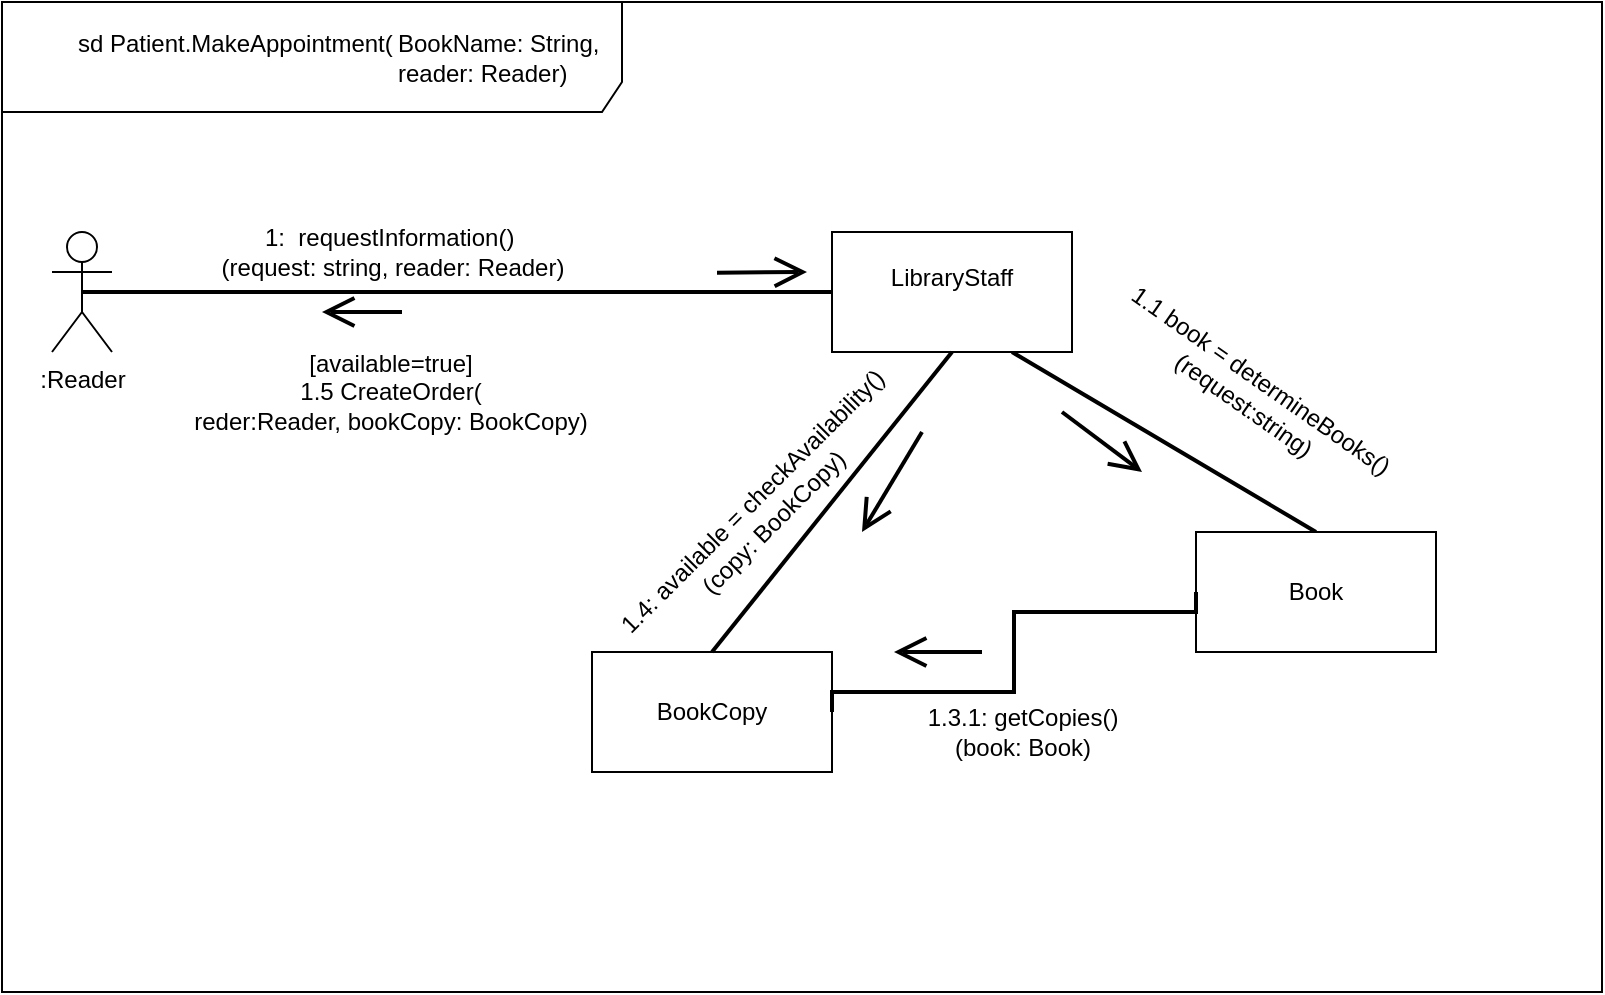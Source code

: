 <mxfile version="24.7.17">
  <diagram name="Страница — 1" id="vIH0hPLlG6JQeUh0Hnpc">
    <mxGraphModel dx="1143" dy="484" grid="1" gridSize="10" guides="1" tooltips="1" connect="1" arrows="1" fold="1" page="1" pageScale="1" pageWidth="827" pageHeight="1169" math="0" shadow="0">
      <root>
        <mxCell id="0" />
        <mxCell id="1" parent="0" />
        <mxCell id="QsQkhcBlZQ82mHcUwRK9-8" style="edgeStyle=orthogonalEdgeStyle;rounded=0;orthogonalLoop=1;jettySize=auto;html=1;exitX=0.5;exitY=0.5;exitDx=0;exitDy=0;exitPerimeter=0;endArrow=none;endFill=0;endSize=10;targetPerimeterSpacing=0;jumpSize=148;strokeWidth=2;" parent="1" source="QsQkhcBlZQ82mHcUwRK9-9" target="QsQkhcBlZQ82mHcUwRK9-12" edge="1">
          <mxGeometry relative="1" as="geometry" />
        </mxCell>
        <mxCell id="QsQkhcBlZQ82mHcUwRK9-10" style="rounded=0;orthogonalLoop=1;jettySize=auto;html=1;exitX=0.75;exitY=1;exitDx=0;exitDy=0;entryX=0.5;entryY=0;entryDx=0;entryDy=0;strokeWidth=2;endSize=10;endArrow=none;endFill=0;" parent="1" source="QsQkhcBlZQ82mHcUwRK9-12" target="QsQkhcBlZQ82mHcUwRK9-18" edge="1">
          <mxGeometry relative="1" as="geometry" />
        </mxCell>
        <mxCell id="QsQkhcBlZQ82mHcUwRK9-12" value="&lt;div style=&quot;text-align: right;&quot;&gt;&lt;span style=&quot;white-space-collapse: preserve;&quot;&gt;LibraryStaff&lt;/span&gt;&lt;/div&gt;&lt;div style=&quot;text-align: left;&quot;&gt;&lt;span style=&quot;white-space-collapse: preserve;&quot;&gt;&lt;br&gt;&lt;/span&gt;&lt;/div&gt;" style="html=1;whiteSpace=wrap;" parent="1" vertex="1">
          <mxGeometry x="525" y="780" width="120" height="60" as="geometry" />
        </mxCell>
        <mxCell id="QsQkhcBlZQ82mHcUwRK9-13" value="1:&amp;nbsp; requestInformation()&amp;nbsp;&lt;div&gt;(request: string, reader: Reader)&lt;/div&gt;" style="text;html=1;align=center;verticalAlign=middle;resizable=0;points=[];autosize=1;strokeColor=none;fillColor=none;" parent="1" vertex="1">
          <mxGeometry x="210" y="770" width="190" height="40" as="geometry" />
        </mxCell>
        <mxCell id="QsQkhcBlZQ82mHcUwRK9-32" value="&lt;div style=&quot;text-align: left;&quot;&gt;&lt;span style=&quot;background-color: initial; white-space: pre;&quot;&gt;&#x9;&lt;/span&gt;&lt;span style=&quot;background-color: initial;&quot;&gt;sd Patient.MakeAppointment(&lt;/span&gt;&lt;span style=&quot;background-color: initial; white-space: pre;&quot;&gt;&#x9;&lt;/span&gt;BookName&lt;span style=&quot;background-color: initial;&quot;&gt;: String,&lt;/span&gt;&lt;/div&gt;&lt;div style=&quot;text-align: left;&quot;&gt;&lt;span style=&quot;background-color: initial;&quot;&gt;&lt;span style=&quot;white-space: pre;&quot;&gt;&#x9;&lt;/span&gt;&lt;span style=&quot;white-space: pre;&quot;&gt;&#x9;&lt;/span&gt;&lt;span style=&quot;white-space: pre;&quot;&gt;&#x9;&lt;/span&gt;&lt;span style=&quot;white-space: pre;&quot;&gt;&#x9;&lt;/span&gt;&lt;span style=&quot;white-space: pre;&quot;&gt;&#x9;&lt;/span&gt;&lt;span style=&quot;white-space: pre;&quot;&gt;&#x9;&lt;/span&gt;&lt;span style=&quot;white-space: pre;&quot;&gt;&#x9;&lt;/span&gt;reader: Reader&lt;/span&gt;&lt;span style=&quot;background-color: initial;&quot;&gt;)&lt;/span&gt;&lt;/div&gt;" style="shape=umlFrame;whiteSpace=wrap;html=1;pointerEvents=0;recursiveResize=0;container=1;collapsible=0;width=310;height=55;" parent="1" vertex="1">
          <mxGeometry x="110" y="665" width="800" height="495" as="geometry" />
        </mxCell>
        <mxCell id="QsQkhcBlZQ82mHcUwRK9-16" value="1.3.1: getCopies()&lt;br&gt;(book: Book)" style="text;html=1;align=center;verticalAlign=middle;resizable=0;points=[];autosize=1;strokeColor=none;fillColor=none;" parent="QsQkhcBlZQ82mHcUwRK9-32" vertex="1">
          <mxGeometry x="450" y="345" width="120" height="40" as="geometry" />
        </mxCell>
        <mxCell id="QsQkhcBlZQ82mHcUwRK9-19" value="1.4: available = checkAvailability()&lt;br&gt;(copy: BookCopy)" style="text;html=1;align=center;verticalAlign=middle;resizable=0;points=[];autosize=1;strokeColor=none;fillColor=none;rotation=-45;" parent="QsQkhcBlZQ82mHcUwRK9-32" vertex="1">
          <mxGeometry x="280" y="235" width="200" height="40" as="geometry" />
        </mxCell>
        <mxCell id="QsQkhcBlZQ82mHcUwRK9-25" value="1.1 book = determineBooks()&lt;br&gt;(request:string)" style="text;html=1;align=center;verticalAlign=middle;resizable=0;points=[];autosize=1;strokeColor=none;fillColor=none;rotation=35;" parent="QsQkhcBlZQ82mHcUwRK9-32" vertex="1">
          <mxGeometry x="535" y="175" width="180" height="40" as="geometry" />
        </mxCell>
        <mxCell id="QsQkhcBlZQ82mHcUwRK9-18" value="Book" style="html=1;whiteSpace=wrap;" parent="QsQkhcBlZQ82mHcUwRK9-32" vertex="1">
          <mxGeometry x="597" y="265" width="120" height="60" as="geometry" />
        </mxCell>
        <mxCell id="QsQkhcBlZQ82mHcUwRK9-21" value="BookCopy" style="html=1;whiteSpace=wrap;" parent="QsQkhcBlZQ82mHcUwRK9-32" vertex="1">
          <mxGeometry x="295" y="325" width="120" height="60" as="geometry" />
        </mxCell>
        <mxCell id="QsQkhcBlZQ82mHcUwRK9-17" style="edgeStyle=orthogonalEdgeStyle;rounded=0;orthogonalLoop=1;jettySize=auto;html=1;exitX=0;exitY=0.5;exitDx=0;exitDy=0;strokeWidth=2;endArrow=none;endFill=0;endSize=10;entryX=1;entryY=0.5;entryDx=0;entryDy=0;" parent="QsQkhcBlZQ82mHcUwRK9-32" source="QsQkhcBlZQ82mHcUwRK9-18" target="QsQkhcBlZQ82mHcUwRK9-21" edge="1">
          <mxGeometry relative="1" as="geometry">
            <mxPoint x="175" y="445" as="targetPoint" />
            <Array as="points">
              <mxPoint x="597" y="305" />
              <mxPoint x="506" y="305" />
              <mxPoint x="506" y="345" />
              <mxPoint x="415" y="345" />
            </Array>
          </mxGeometry>
        </mxCell>
        <mxCell id="6NaTUaf94sjUR2y35Tbd-13" value="" style="endArrow=open;endFill=1;endSize=12;html=1;rounded=0;strokeWidth=2;" parent="QsQkhcBlZQ82mHcUwRK9-32" edge="1">
          <mxGeometry width="160" relative="1" as="geometry">
            <mxPoint x="490" y="325" as="sourcePoint" />
            <mxPoint x="446" y="325" as="targetPoint" />
            <Array as="points">
              <mxPoint x="490" y="325.0" />
              <mxPoint x="466" y="325" />
            </Array>
          </mxGeometry>
        </mxCell>
        <mxCell id="QsQkhcBlZQ82mHcUwRK9-29" value="" style="endArrow=open;endFill=1;endSize=12;html=1;rounded=0;strokeWidth=2;" parent="QsQkhcBlZQ82mHcUwRK9-32" edge="1">
          <mxGeometry width="160" relative="1" as="geometry">
            <mxPoint x="530" y="205" as="sourcePoint" />
            <mxPoint x="570" y="235" as="targetPoint" />
          </mxGeometry>
        </mxCell>
        <mxCell id="6NaTUaf94sjUR2y35Tbd-18" value="" style="endArrow=open;endFill=1;endSize=12;html=1;rounded=0;strokeWidth=2;" parent="QsQkhcBlZQ82mHcUwRK9-32" edge="1">
          <mxGeometry width="160" relative="1" as="geometry">
            <mxPoint x="200" y="155" as="sourcePoint" />
            <mxPoint x="160" y="155" as="targetPoint" />
          </mxGeometry>
        </mxCell>
        <mxCell id="QsQkhcBlZQ82mHcUwRK9-9" value=":Reader" style="shape=umlActor;verticalLabelPosition=bottom;verticalAlign=top;horizontal=1;html=1;labelBorderColor=none;textShadow=0;comic=0;enumerate=0;treeMoving=0;" parent="QsQkhcBlZQ82mHcUwRK9-32" vertex="1">
          <mxGeometry x="25" y="115" width="30" height="60" as="geometry" />
        </mxCell>
        <mxCell id="QsQkhcBlZQ82mHcUwRK9-24" value="&lt;div&gt;[available=true]&lt;/div&gt;1.5 CreateOrder(&lt;div&gt;&lt;span style=&quot;background-color: initial;&quot;&gt;reder:Reader, bookCopy: BookCopy)&lt;/span&gt;&lt;/div&gt;" style="text;html=1;align=center;verticalAlign=middle;resizable=0;points=[];autosize=1;strokeColor=none;fillColor=none;rotation=0;" parent="QsQkhcBlZQ82mHcUwRK9-32" vertex="1">
          <mxGeometry x="84" y="165" width="220" height="60" as="geometry" />
        </mxCell>
        <mxCell id="SLKcXJed-mwTdSsudwls-2" value="" style="endArrow=open;endFill=1;endSize=12;html=1;rounded=0;strokeWidth=2;" edge="1" parent="QsQkhcBlZQ82mHcUwRK9-32">
          <mxGeometry width="160" relative="1" as="geometry">
            <mxPoint x="460" y="215" as="sourcePoint" />
            <mxPoint x="430" y="265" as="targetPoint" />
            <Array as="points">
              <mxPoint x="460" y="215" />
            </Array>
          </mxGeometry>
        </mxCell>
        <mxCell id="6NaTUaf94sjUR2y35Tbd-9" value="" style="endArrow=open;endFill=1;endSize=12;html=1;rounded=0;strokeWidth=2;" parent="QsQkhcBlZQ82mHcUwRK9-32" edge="1">
          <mxGeometry width="160" relative="1" as="geometry">
            <mxPoint x="357.5" y="135.34" as="sourcePoint" />
            <mxPoint x="402.5" y="135" as="targetPoint" />
          </mxGeometry>
        </mxCell>
        <mxCell id="6NaTUaf94sjUR2y35Tbd-11" style="rounded=0;orthogonalLoop=1;jettySize=auto;html=1;exitX=0.5;exitY=1;exitDx=0;exitDy=0;entryX=0.5;entryY=0;entryDx=0;entryDy=0;strokeWidth=2;endSize=10;endArrow=none;endFill=0;" parent="1" source="QsQkhcBlZQ82mHcUwRK9-12" target="QsQkhcBlZQ82mHcUwRK9-21" edge="1">
          <mxGeometry relative="1" as="geometry">
            <mxPoint x="625" y="850" as="sourcePoint" />
            <mxPoint x="777" y="940" as="targetPoint" />
          </mxGeometry>
        </mxCell>
      </root>
    </mxGraphModel>
  </diagram>
</mxfile>
